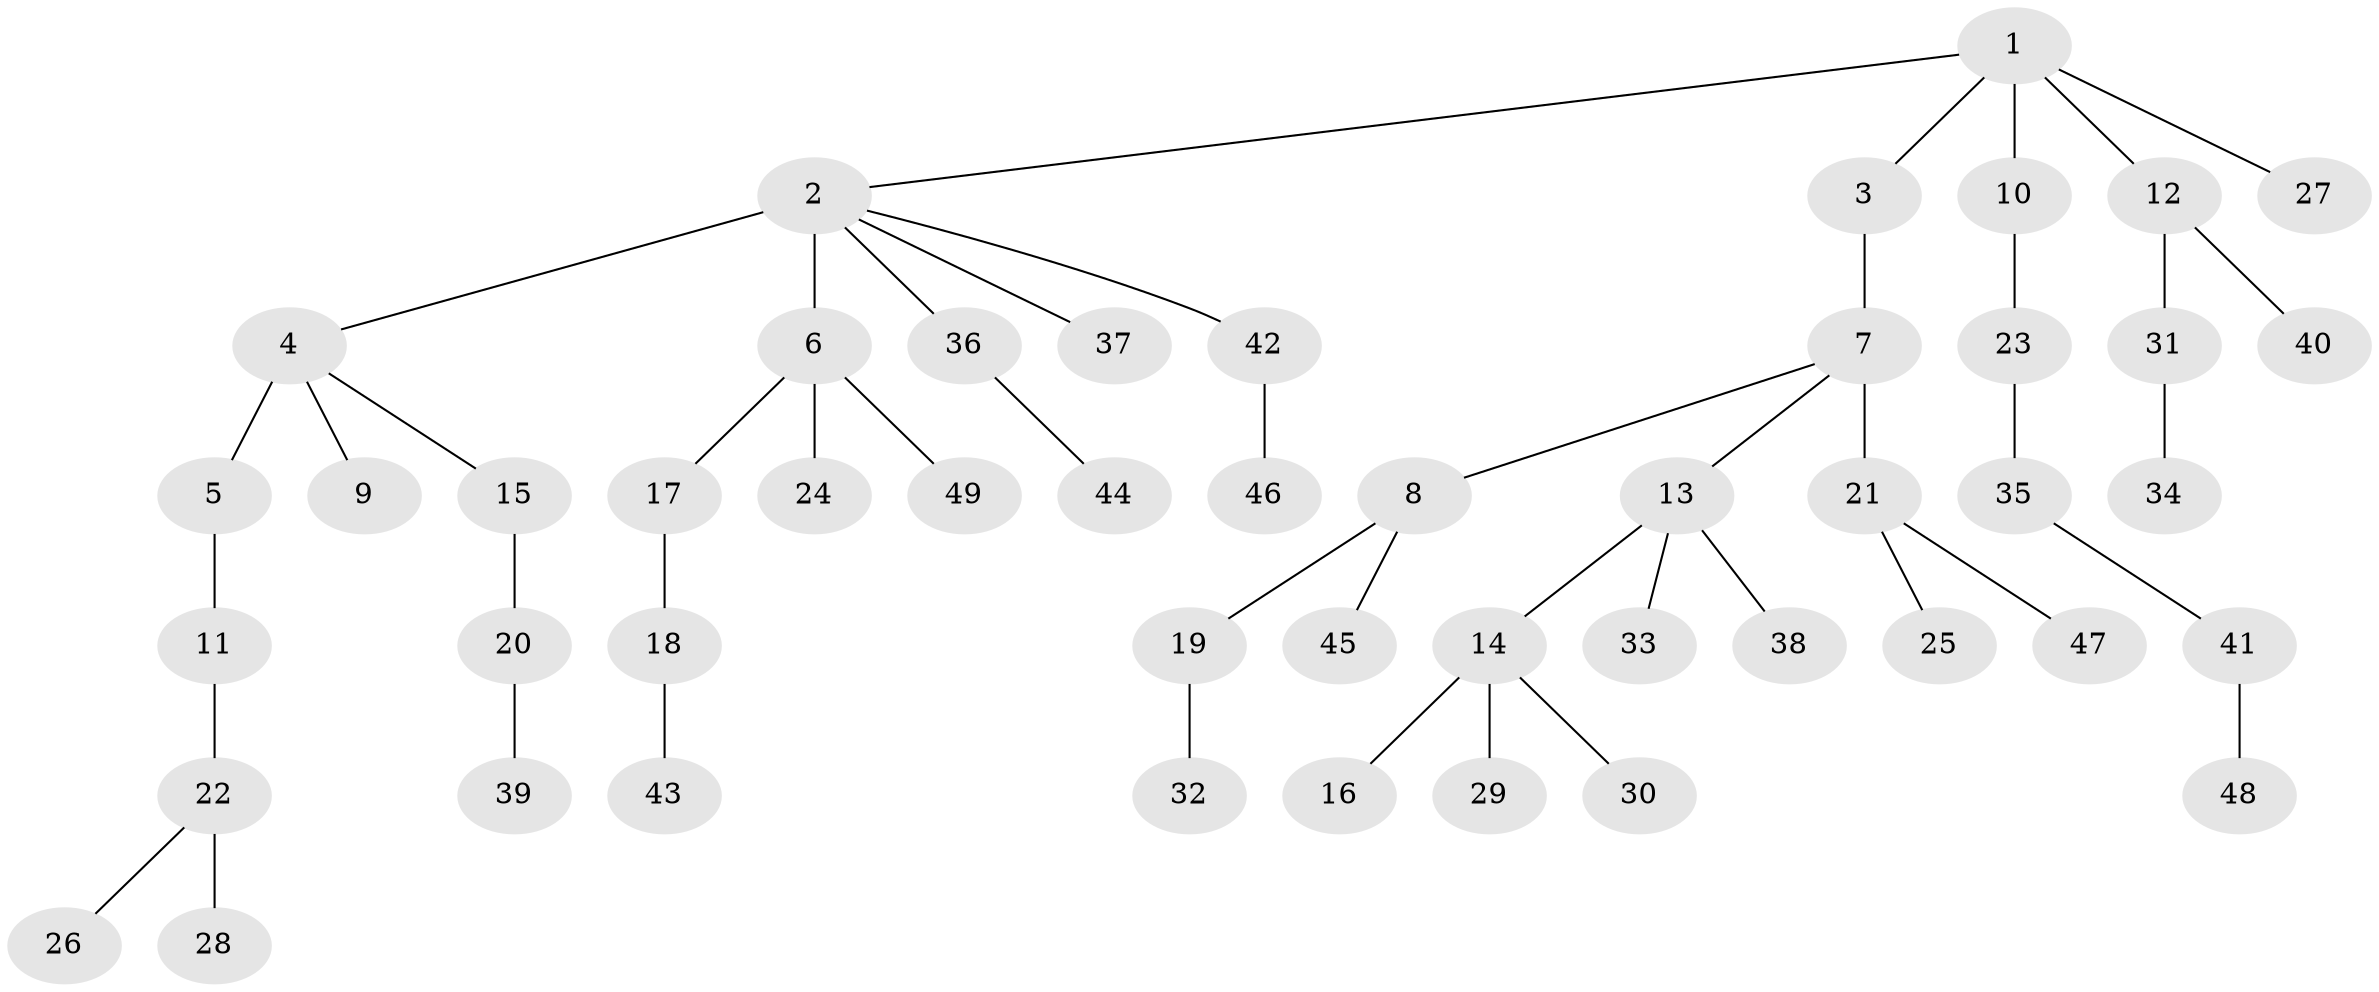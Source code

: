 // original degree distribution, {8: 0.008264462809917356, 11: 0.008264462809917356, 3: 0.09090909090909091, 4: 0.09090909090909091, 5: 0.01652892561983471, 7: 0.01652892561983471, 1: 0.5454545454545454, 2: 0.2231404958677686}
// Generated by graph-tools (version 1.1) at 2025/52/03/04/25 22:52:00]
// undirected, 49 vertices, 48 edges
graph export_dot {
  node [color=gray90,style=filled];
  1;
  2;
  3;
  4;
  5;
  6;
  7;
  8;
  9;
  10;
  11;
  12;
  13;
  14;
  15;
  16;
  17;
  18;
  19;
  20;
  21;
  22;
  23;
  24;
  25;
  26;
  27;
  28;
  29;
  30;
  31;
  32;
  33;
  34;
  35;
  36;
  37;
  38;
  39;
  40;
  41;
  42;
  43;
  44;
  45;
  46;
  47;
  48;
  49;
  1 -- 2 [weight=1.0];
  1 -- 3 [weight=1.0];
  1 -- 10 [weight=1.0];
  1 -- 12 [weight=1.0];
  1 -- 27 [weight=1.0];
  2 -- 4 [weight=1.0];
  2 -- 6 [weight=4.0];
  2 -- 36 [weight=1.0];
  2 -- 37 [weight=1.0];
  2 -- 42 [weight=1.0];
  3 -- 7 [weight=1.0];
  4 -- 5 [weight=3.0];
  4 -- 9 [weight=1.0];
  4 -- 15 [weight=1.0];
  5 -- 11 [weight=1.0];
  6 -- 17 [weight=1.0];
  6 -- 24 [weight=1.0];
  6 -- 49 [weight=1.0];
  7 -- 8 [weight=1.0];
  7 -- 13 [weight=1.0];
  7 -- 21 [weight=2.0];
  8 -- 19 [weight=1.0];
  8 -- 45 [weight=1.0];
  10 -- 23 [weight=1.0];
  11 -- 22 [weight=1.0];
  12 -- 31 [weight=1.0];
  12 -- 40 [weight=1.0];
  13 -- 14 [weight=1.0];
  13 -- 33 [weight=1.0];
  13 -- 38 [weight=1.0];
  14 -- 16 [weight=1.0];
  14 -- 29 [weight=3.0];
  14 -- 30 [weight=1.0];
  15 -- 20 [weight=1.0];
  17 -- 18 [weight=2.0];
  18 -- 43 [weight=1.0];
  19 -- 32 [weight=1.0];
  20 -- 39 [weight=3.0];
  21 -- 25 [weight=1.0];
  21 -- 47 [weight=1.0];
  22 -- 26 [weight=1.0];
  22 -- 28 [weight=2.0];
  23 -- 35 [weight=1.0];
  31 -- 34 [weight=1.0];
  35 -- 41 [weight=1.0];
  36 -- 44 [weight=1.0];
  41 -- 48 [weight=1.0];
  42 -- 46 [weight=1.0];
}
